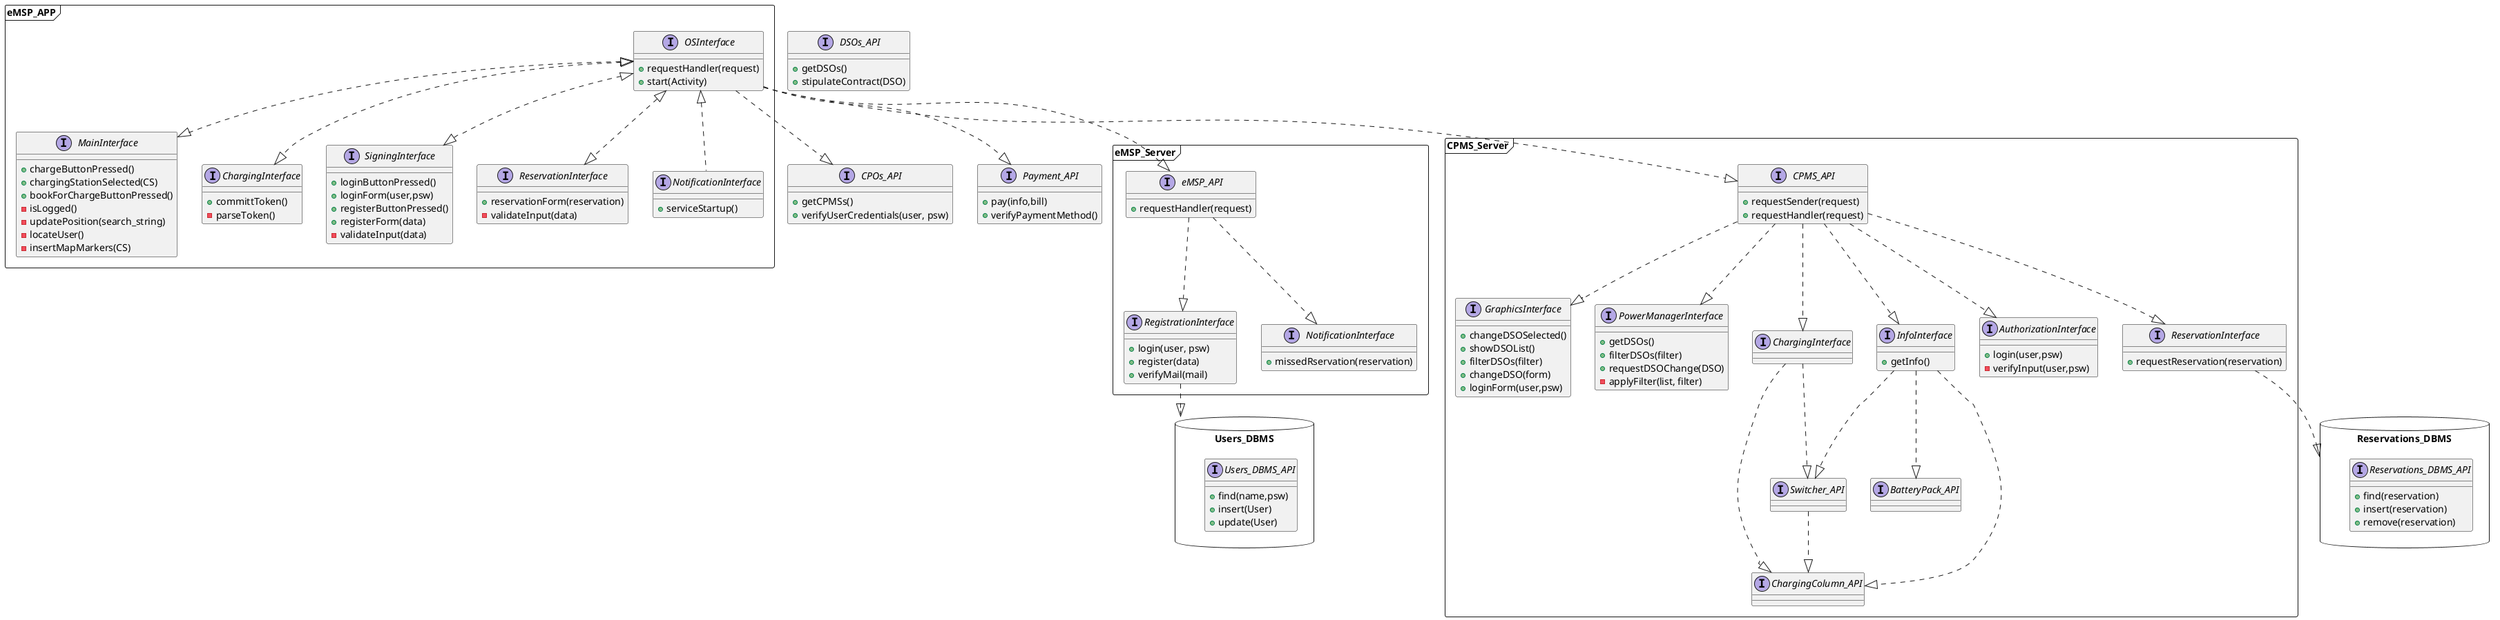 @startuml Complete diagram

namespace eMSP_APP <<frame>>{
   	interface OSInterface{
    	+ requestHandler(request)
		+ start(Activity)
   	}
   
   	interface MainInterface{
		+ chargeButtonPressed()
		+ chargingStationSelected(CS)
		+ bookForChargeButtonPressed()
		- isLogged()
		- updatePosition(search_string)
		- locateUser()
		- insertMapMarkers(CS)
	}	

	interface ChargingInterface{
		+ committToken()
		- parseToken()
	}

	interface SigningInterface{
		+ loginButtonPressed()
		+ loginForm(user,psw)
		+ registerButtonPressed()
		+ registerForm(data)
		- validateInput(data)
	}

	interface ReservationInterface{
		+ reservationForm(reservation)
		- validateInput(data)
	}

	interface NotificationInterface{
		+ serviceStartup()
	}

	OSInterface<|..|>MainInterface
	OSInterface<|..|>ChargingInterface
	OSInterface<|..|>SigningInterface
	OSInterface<|..|>ReservationInterface
	OSInterface<|..NotificationInterface	
}




namespace eMSP_Server <<frame>>{
   	interface eMSP_API{
		+ requestHandler(request)
   	}
   
   	interface RegistrationInterface{
		+ login(user, psw)
		+ register(data)
		+ verifyMail(mail)
	}	

	interface NotificationInterface{
		+ missedRservation(reservation)
	}

	

	eMSP_API..|>RegistrationInterface
	eMSP_API..|>NotificationInterface
}



namespace CPMS_Server <<frame>>{
   	interface CPMS_API{
		+ requestSender(request)
		+ requestHandler(request)
   	}

	interface GraphicsInterface{
		+ changeDSOSelected()
		+ showDSOList()
		+ filterDSOs(filter)
		+ changeDSO(form)
		+ loginForm(user,psw)

	}
   
   	interface PowerManagerInterface{
		+ getDSOs()
		+ filterDSOs(filter)
		+ requestDSOChange(DSO)
		- applyFilter(list, filter)

	}	

	interface ReservationInterface{
		+ requestReservation(reservation)
	}

	interface InfoInterface{
		+ getInfo()

	}

	interface AuthorizationInterface{
		+ login(user,psw)
		- verifyInput(user,psw)
	}

	interface ChargingColumn_API{

	}

	interface BatteryPack_API{

	}	

	interface Switcher_API{

	}

	interface ChargingInterface{

	}

	CPMS_API..|>PowerManagerInterface
	CPMS_API..|>ReservationInterface
	CPMS_API..|>InfoInterface
	CPMS_API..|>AuthorizationInterface
	CPMS_API..|>ChargingInterface
	CPMS_API..|>GraphicsInterface

	InfoInterface..|>ChargingColumn_API
	InfoInterface..|>BatteryPack_API
	InfoInterface..|>Switcher_API

	ChargingInterface..|>ChargingColumn_API
	ChargingInterface..|>Switcher_API

	Switcher_API..|>ChargingColumn_API



}

package Users_DBMS <<Database>>{
		interface Users_DBMS_API{
			+ find(name,psw)
			+ insert(User)
			+ update(User)
		}
	}


package Reservations_DBMS <<Database>>{
	interface Reservations_DBMS_API{
		+ find(reservation)
		+ insert(reservation)
		+ remove(reservation)
	}
}

interface CPOs_API{
	+ getCPMSs() 
	+ verifyUserCredentials(user, psw)
}

interface DSOs_API{
	+ getDSOs()
	+ stipulateContract(DSO)
}

interface Payment_API{
	+ pay(info,bill)
	+ verifyPaymentMethod()
}


eMSP_APP.OSInterface..|>eMSP_Server.eMSP_API
eMSP_APP.OSInterface..|>CPMS_Server.CPMS_API
eMSP_APP.OSInterface..|>CPOs_API
eMSP_APP.OSInterface..|>Payment_API

CPMS_Server.ReservationInterface..|>Reservations_DBMS

eMSP_Server.RegistrationInterface..|>Users_DBMS




@enduml

